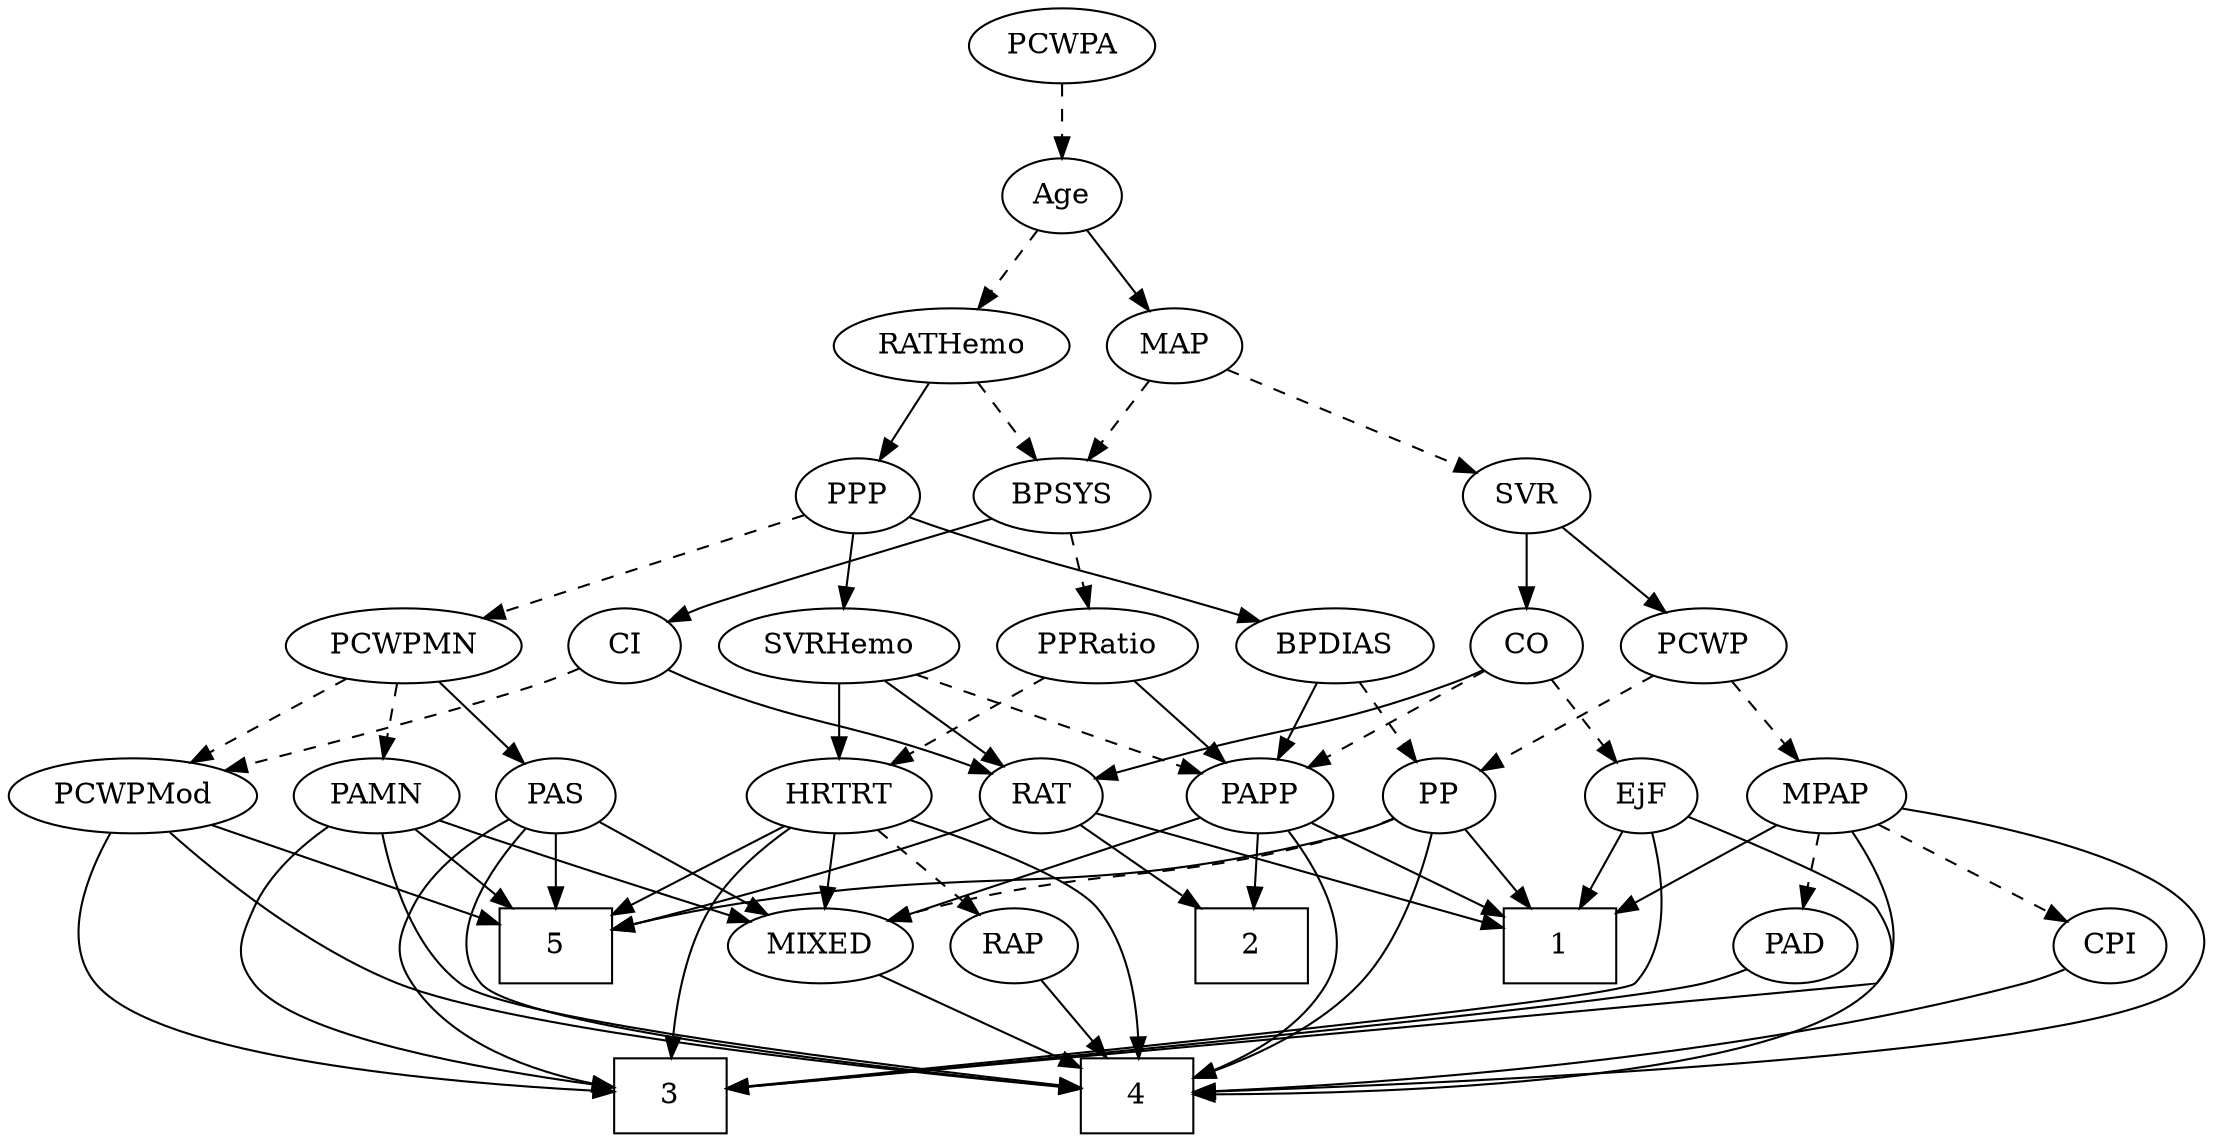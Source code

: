 strict digraph {
	graph [bb="0,0,1014.8,540"];
	node [label="\N"];
	1	[height=0.5,
		pos="707,90",
		shape=box,
		width=0.75];
	2	[height=0.5,
		pos="559,90",
		shape=box,
		width=0.75];
	3	[height=0.5,
		pos="294,18",
		shape=box,
		width=0.75];
	4	[height=0.5,
		pos="504,18",
		shape=box,
		width=0.75];
	5	[height=0.5,
		pos="239,90",
		shape=box,
		width=0.75];
	Age	[height=0.5,
		pos="460,450",
		width=0.75];
	RATHemo	[height=0.5,
		pos="411,378",
		width=1.3721];
	Age -> RATHemo	[pos="e,422.87,395.96 449.12,433.46 443.1,424.87 435.47,413.97 428.63,404.19",
		style=dashed];
	MAP	[height=0.5,
		pos="509,378",
		width=0.84854];
	Age -> MAP	[pos="e,497.81,394.98 470.87,433.46 477.06,424.62 484.96,413.34 491.96,403.34",
		style=solid];
	EjF	[height=0.5,
		pos="746,162",
		width=0.75];
	EjF -> 1	[pos="e,716.54,108.12 736.95,144.76 732.36,136.53 726.67,126.32 721.49,117.02",
		style=solid];
	EjF -> 3	[pos="e,321.25,21.736 751.23,144.17 756.27,124.25 760.78,91.347 743,72 736.01,64.408 437.65,33.537 331.22,22.746",
		style=solid];
	EjF -> 4	[pos="e,531.05,18.741 768.44,151.8 799.37,138.9 851.88,116.11 857,108 865.53,94.467 867.44,84.125 857,72 816.51,24.986 623.42,19.093 541.2,\
18.756",
		style=solid];
	RAP	[height=0.5,
		pos="448,90",
		width=0.77632];
	RAP -> 4	[pos="e,490.03,36.461 460.42,73.465 467.27,64.906 475.94,54.069 483.74,44.32",
		style=solid];
	MIXED	[height=0.5,
		pos="362,90",
		width=1.1193];
	MIXED -> 4	[pos="e,476.66,32.473 388.04,76.161 410.33,65.171 442.67,49.23 467.54,36.973",
		style=solid];
	MPAP	[height=0.5,
		pos="834,162",
		width=0.97491];
	MPAP -> 1	[pos="e,734.24,106.01 811,148.32 792.11,137.91 765.01,122.98 743.22,110.96",
		style=solid];
	MPAP -> 3	[pos="e,321.12,21.693 846,144.75 858.94,125.1 875.38,92.166 857,72 827.75,39.924 511.21,40.11 468,36 420.9,31.52 366.64,26.193 331.41,\
22.711",
		style=solid];
	MPAP -> 4	[pos="e,531.04,19.792 867.34,156.28 928.45,146.35 1048.3,120.14 1005,72 974.04,37.593 651.76,23.85 541.07,20.122",
		style=solid];
	PAD	[height=0.5,
		pos="819,90",
		width=0.79437];
	MPAP -> PAD	[pos="e,822.7,108.28 830.36,144.05 828.69,136.26 826.67,126.82 824.8,118.08",
		style=dashed];
	CPI	[height=0.5,
		pos="969,90",
		width=0.75];
	MPAP -> CPI	[pos="e,948.07,101.85 857.82,148.65 880.41,136.93 914.43,119.29 938.88,106.61",
		style=dashed];
	BPSYS	[height=0.5,
		pos="459,306",
		width=1.0471];
	PPRatio	[height=0.5,
		pos="471,234",
		width=1.1013];
	BPSYS -> PPRatio	[pos="e,468.06,252.1 461.96,287.7 463.28,279.98 464.87,270.71 466.35,262.11",
		style=dashed];
	CI	[height=0.5,
		pos="268,234",
		width=0.75];
	BPSYS -> CI	[pos="e,289.14,245.47 428.86,295.14 390.65,282.56 326.99,261.33 304,252 302.17,251.26 300.3,250.47 298.43,249.66",
		style=solid];
	PAD -> 3	[pos="e,321.23,21.792 796.16,78.664 789.75,76.125 782.7,73.661 776,72 754.45,66.658 441.05,34.125 331.48,22.846",
		style=solid];
	CO	[height=0.5,
		pos="658,234",
		width=0.75];
	CO -> EjF	[pos="e,729.38,176.22 674.96,219.5 688.07,209.08 706.41,194.49 721.17,182.75",
		style=dashed];
	RAT	[height=0.5,
		pos="465,162",
		width=0.75827];
	CO -> RAT	[pos="e,489.52,170.31 636.86,222.52 632.02,220.26 626.87,217.96 622,216 580.47,199.25 531.4,183.28 499.31,173.33",
		style=solid];
	PAPP	[height=0.5,
		pos="565,162",
		width=0.88464];
	CO -> PAPP	[pos="e,583.36,176.83 640.5,219.83 626.74,209.47 607.33,194.87 591.64,183.06",
		style=dashed];
	PAS	[height=0.5,
		pos="239,162",
		width=0.75];
	PAS -> 3	[pos="e,266.73,22.02 217.12,151.01 200.82,142.24 179.74,127.78 170,108 162.92,93.648 161.18,85.353 170,72 189.15,42.986 227.8,29.799 256.89,\
23.84",
		style=solid];
	PAS -> 4	[pos="e,476.82,21.798 224.83,146.62 207.95,127.73 184.24,94.342 203,72 219.83,51.936 389.78,31.291 466.62,22.899",
		style=solid];
	PAS -> 5	[pos="e,239,108.1 239,143.7 239,135.98 239,126.71 239,118.11",
		style=solid];
	PAS -> MIXED	[pos="e,338.17,104.56 259.03,149.6 278.06,138.77 306.99,122.3 329.35,109.58",
		style=solid];
	PAMN	[height=0.5,
		pos="158,162",
		width=1.011];
	PAMN -> 3	[pos="e,266.69,22.157 133.85,148.28 119.37,139.19 102.22,125.49 93.995,108 87.187,93.521 84.238,84.68 93.995,72 113.67,46.432 204.2,30.651 \
256.47,23.51",
		style=solid];
	PAMN -> 4	[pos="e,476.85,22.087 159.72,144 162.75,123.6 170.96,89.907 193,72 214.03,54.906 388.46,32.56 466.51,23.304",
		style=solid];
	PAMN -> 5	[pos="e,219.18,108.13 175.57,145.81 186.01,136.79 199.47,125.16 211.3,114.93",
		style=solid];
	PAMN -> MIXED	[pos="e,330.19,101.19 186.02,150.22 191.63,148.12 197.49,145.96 203,144 242.75,129.87 288.48,114.74 320.66,104.28",
		style=solid];
	RATHemo -> BPSYS	[pos="e,447.7,323.47 422.37,360.41 428.23,351.87 435.49,341.28 442,331.79",
		style=dashed];
	PPP	[height=0.5,
		pos="370,306",
		width=0.75];
	RATHemo -> PPP	[pos="e,379.55,323.31 401.07,360.05 396.16,351.68 390.15,341.4 384.72,332.13",
		style=solid];
	CPI -> 4	[pos="e,531.26,19.88 947.67,78.887 941.44,76.286 934.55,73.735 928,72 788.55,35.099 616.34,23.678 541.57,20.319",
		style=solid];
	RAT -> 1	[pos="e,679.82,98.862 489.53,153.9 532.14,141.58 620.03,116.16 670.04,101.69",
		style=solid];
	RAT -> 2	[pos="e,536.06,108.08 482.68,147.83 495.42,138.34 512.95,125.29 528,114.08",
		style=solid];
	RAT -> 5	[pos="e,266,99.153 441.01,153.23 431.93,150.31 421.49,146.98 412,144 365.07,129.29 310.84,112.75 275.79,102.12",
		style=solid];
	SVR	[height=0.5,
		pos="658,306",
		width=0.77632];
	SVR -> CO	[pos="e,658,252.1 658,287.7 658,279.98 658,270.71 658,262.11",
		style=solid];
	PCWP	[height=0.5,
		pos="738,234",
		width=0.97491];
	SVR -> PCWP	[pos="e,721,249.87 674.18,290.83 685.45,280.98 700.68,267.65 713.44,256.49",
		style=solid];
	PCWPMod	[height=0.5,
		pos="51.995,162",
		width=1.4443];
	PCWPMod -> 3	[pos="e,266.99,19.987 36.715,144.62 20.711,125.43 0.19037,93.549 17.995,72 47.864,35.85 188.48,24.106 256.7,20.498",
		style=solid];
	PCWPMod -> 4	[pos="e,476.94,21.445 67.439,144.44 87.711,123.84 125.39,89.265 165,72 218.78,48.553 390.51,29.809 466.83,22.413",
		style=solid];
	PCWPMod -> 5	[pos="e,211.76,101.2 85.86,148.32 118.72,136.02 168.44,117.41 202.24,104.76",
		style=solid];
	PCWPA	[height=0.5,
		pos="460,522",
		width=1.1555];
	PCWPA -> Age	[pos="e,460,468.1 460,503.7 460,495.98 460,486.71 460,478.11",
		style=dashed];
	PCWPMN	[height=0.5,
		pos="166,234",
		width=1.3902];
	PCWPMN -> PAS	[pos="e,224.13,177.25 182.93,216.76 192.96,207.14 205.79,194.84 216.65,184.43",
		style=solid];
	PCWPMN -> PAMN	[pos="e,159.95,180.1 164.02,215.7 163.14,207.98 162.08,198.71 161.09,190.11",
		style=dashed];
	PCWPMN -> PCWPMod	[pos="e,76.53,178.07 141.82,218.15 125.31,208.02 103.22,194.45 85.076,183.31",
		style=dashed];
	SVRHemo	[height=0.5,
		pos="363,234",
		width=1.3902];
	SVRHemo -> RAT	[pos="e,446.65,175.59 385.13,217.81 400.65,207.16 421.49,192.85 438,181.53",
		style=solid];
	SVRHemo -> PAPP	[pos="e,538.45,172.2 397.72,220.97 434.22,208.32 491.4,188.5 528.54,175.63",
		style=dashed];
	HRTRT	[height=0.5,
		pos="363,162",
		width=1.1013];
	SVRHemo -> HRTRT	[pos="e,363,180.1 363,215.7 363,207.98 363,198.71 363,190.11",
		style=solid];
	BPDIAS	[height=0.5,
		pos="571,234",
		width=1.1735];
	PP	[height=0.5,
		pos="650,162",
		width=0.75];
	BPDIAS -> PP	[pos="e,634.38,176.83 588.53,217.46 599.79,207.49 614.54,194.41 626.77,183.58",
		style=dashed];
	BPDIAS -> PAPP	[pos="e,566.46,180.1 569.51,215.7 568.85,207.98 568.06,198.71 567.32,190.11",
		style=solid];
	MAP -> BPSYS	[pos="e,470.64,323.31 497.65,361.12 491.41,352.38 483.53,341.35 476.52,331.54",
		style=dashed];
	MAP -> SVR	[pos="e,635.85,317.4 532.28,366.06 557.61,354.16 598.26,335.07 626.44,321.82",
		style=dashed];
	PP -> 1	[pos="e,693.05,108.13 662.36,145.81 669.42,137.14 678.45,126.05 686.54,116.12",
		style=solid];
	PP -> 4	[pos="e,531.39,26.691 646.27,143.95 641.24,124.43 630.56,92.505 611,72 591.92,52.011 563.71,38.47 541.04,30.081",
		style=solid];
	PP -> 5	[pos="e,266.27,97.977 627.96,151.26 621.04,148.54 613.3,145.83 606,144 478.73,112.12 442.21,130.72 313,108 300.95,105.88 287.91,103.06 \
276.18,100.33",
		style=solid];
	PP -> MIXED	[pos="e,391.83,102.16 627.88,151.53 620.97,148.82 613.25,146.05 606,144 521.19,120.01 496.2,130.51 411,108 407.86,107.17 404.64,106.24 \
401.42,105.25",
		style=dashed];
	PPP -> PCWPMN	[pos="e,201.03,247.02 346.59,296.97 313.55,285.63 252.6,264.72 210.71,250.34",
		style=dashed];
	PPP -> SVRHemo	[pos="e,364.71,252.1 368.27,287.7 367.49,279.98 366.57,270.71 365.71,262.11",
		style=solid];
	PPP -> BPDIAS	[pos="e,538.63,245.78 392.56,295.56 398.83,293.03 405.65,290.34 412,288 412.72,287.73 482.14,264.6 529.01,248.99",
		style=solid];
	PPRatio -> PAPP	[pos="e,546.37,176.87 490.93,218.15 504.63,207.96 522.97,194.29 537.98,183.12",
		style=solid];
	PPRatio -> HRTRT	[pos="e,384.82,177.14 449.14,218.83 433.18,208.49 411.34,194.33 393.64,182.86",
		style=dashed];
	PCWP -> MPAP	[pos="e,814.6,177.14 757.42,218.83 771.48,208.59 790.67,194.59 806.32,183.18",
		style=dashed];
	PCWP -> PP	[pos="e,666.72,176.3 719.76,218.5 706.72,208.12 689,194.03 674.69,182.64",
		style=dashed];
	CI -> RAT	[pos="e,441,170.72 289.12,222.49 293.96,220.24 299.12,217.95 304,216 316.04,211.19 387.83,187.88 431.38,173.82",
		style=solid];
	CI -> PCWPMod	[pos="e,91.102,174.02 245.36,223.66 238.83,221.07 231.66,218.34 225,216 183.58,201.49 135.84,187.04 101.02,176.89",
		style=dashed];
	PAPP -> 1	[pos="e,679.99,104.31 588.13,149.6 610.52,138.56 644.82,121.65 670.82,108.83",
		style=solid];
	PAPP -> 2	[pos="e,560.46,108.1 563.51,143.7 562.85,135.98 562.06,126.71 561.32,118.11",
		style=solid];
	PAPP -> 4	[pos="e,531.28,26.659 577.79,145.43 591.26,127.02 608.73,95.891 595,72 583.33,51.704 560.57,38.451 540.73,30.274",
		style=solid];
	PAPP -> MIXED	[pos="e,392.84,101.71 538.56,151.92 507.87,141.38 455.76,123.47 411,108 408.24,107.05 405.4,106.07 402.54,105.08",
		style=solid];
	HRTRT -> 3	[pos="e,294.93,36.332 344.14,145.7 333.41,136 320.64,122.56 313,108 302.93,88.821 298.2,64.659 295.97,46.353",
		style=solid];
	HRTRT -> 4	[pos="e,504.76,36.037 394.59,150.96 426.59,140.18 473.04,122.61 485,108 499.11,90.746 503.44,65.476 504.48,46.267",
		style=solid];
	HRTRT -> 5	[pos="e,266.28,106.41 339.09,147.5 320.94,137.26 295.69,123 275.09,111.37",
		style=solid];
	HRTRT -> RAP	[pos="e,431.32,104.74 381.44,145.81 393.73,135.69 410.03,122.27 423.42,111.24",
		style=dashed];
	HRTRT -> MIXED	[pos="e,362.24,108.1 362.75,143.7 362.64,135.98 362.51,126.71 362.38,118.11",
		style=solid];
}

